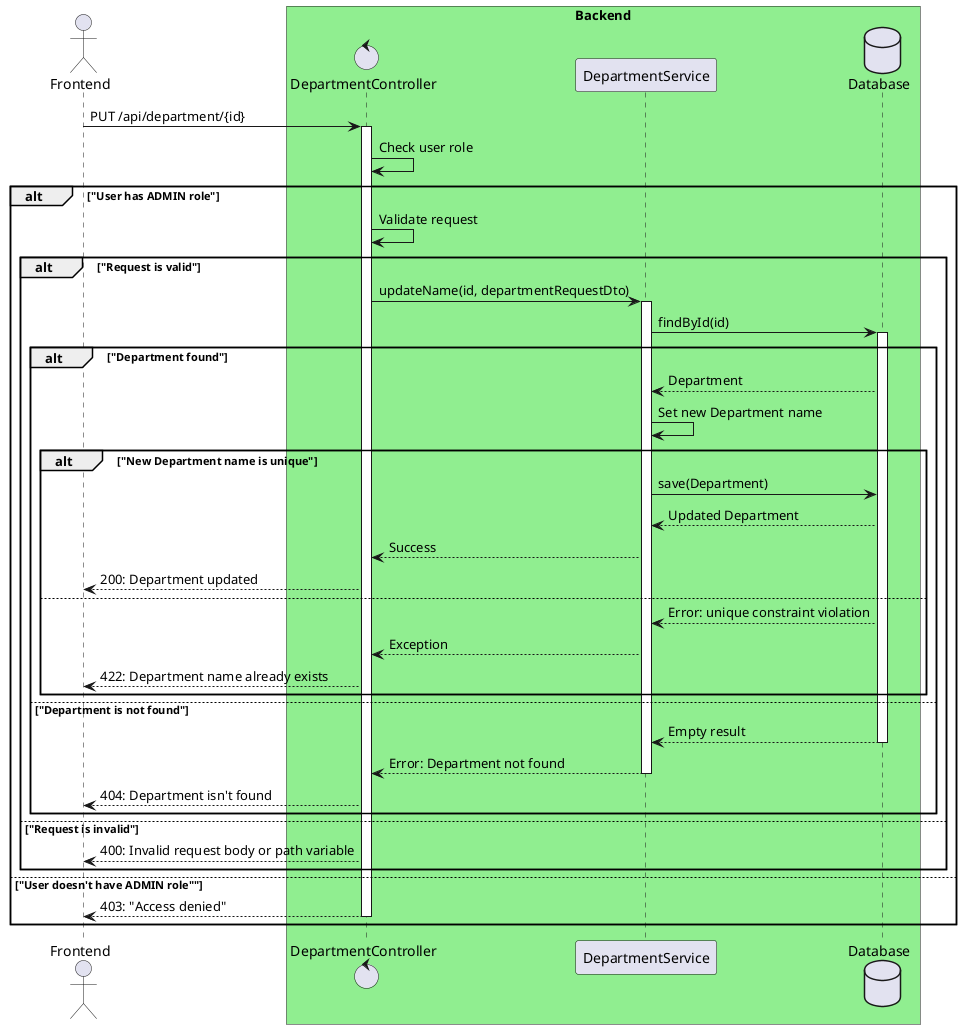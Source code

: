 @startuml

actor "Frontend" as front

box "Backend" #Lightgreen
control "DepartmentController" as controller
participant "DepartmentService" as service
database "Database" as db
end box

'autonumber

front -> controller++: PUT /api/department/{id}
controller -> controller: Check user role
alt "User has ADMIN role"
    controller -> controller: Validate request
    alt "Request is valid"
        controller -> service++: updateName(id, departmentRequestDto)
        service -> db++: findById(id)
        alt "Department found"
            db --> service: Department
            service -> service: Set new Department name
            alt "New Department name is unique"
                service -> db: save(Department)
                db --> service: Updated Department
                service --> controller: Success
                controller --> front: 200: Department updated
            else
                db --> service: Error: unique constraint violation
                service --> controller: Exception
                controller --> front: 422: Department name already exists
            end
        else "Department is not found"
            db --> service--: Empty result
            service --> controller--: Error: Department not found
            controller --> front: 404: Department isn't found
        end
    else "Request is invalid"
        controller --> front: 400: Invalid request body or path variable
    end
else "User doesn't have ADMIN role""
    controller --> front--: 403: "Access denied"
end

@enduml